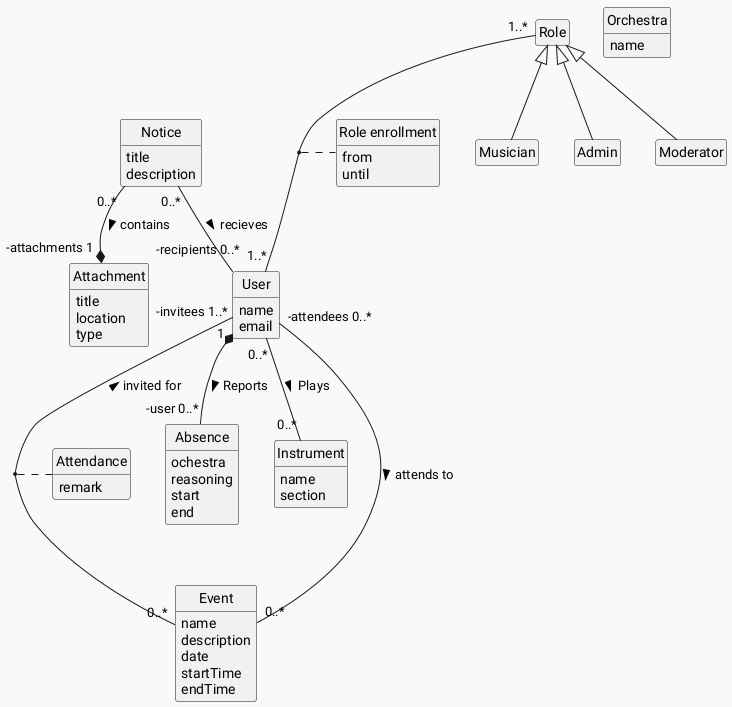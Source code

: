@startuml Domain model
skinparam style strictuml
skinparam DefaultFontName Roboto
skinparam backgroundColor #FAF9F9

hide empty members

class User {
	name
	email
}

class Absence {
	ochestra
	reasoning
	start
	end
}
class Instrument {
	name
	section
}
class Notice {
	title
	description

}

class Attachment {
	title
	location
	type
}
class Role {}
class Musician {}
class Admin {}
class Moderator {}

class Event {
	name
	description
	date
	startTime
	endTime
}

class Orchestra {
	name
}

class "Role enrollment" {
	from
	until
}

class Attendance {
	remark
}

Role <|-- Musician
Role <|-- Moderator
Role <|-- Admin

Role "1..*" -- "1..*" User
(Role, User) .. "Role enrollment"

User "1" *-- "-user 0..*" Absence: Reports >
User "0..*" -- "0..*" Instrument: Plays >
User "-attendees 0..*" -- "0..*" Event: attends to >
User "-invitees 1..*" -- "0..*" Event: invited for <
(User, Event) .. Attendance

Notice "0..*" --* "-attachments 1" Attachment: contains >
Notice "0..*" -- "-recipients 0..*" User: recieves >
@enduml
